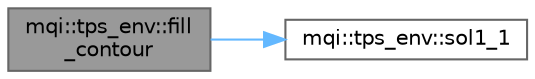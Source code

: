 digraph "mqi::tps_env::fill_contour"
{
 // LATEX_PDF_SIZE
  bgcolor="transparent";
  edge [fontname=Helvetica,fontsize=10,labelfontname=Helvetica,labelfontsize=10];
  node [fontname=Helvetica,fontsize=10,shape=box,height=0.2,width=0.4];
  rankdir="LR";
  Node1 [id="Node000001",label="mqi::tps_env::fill\l_contour",height=0.2,width=0.4,color="gray40", fillcolor="grey60", style="filled", fontcolor="black",tooltip="Fills a volume with a contour, creating a binary mask."];
  Node1 -> Node2 [id="edge1_Node000001_Node000002",color="steelblue1",style="solid",tooltip=" "];
  Node2 [id="Node000002",label="mqi::tps_env::sol1_1",height=0.2,width=0.4,color="grey40", fillcolor="white", style="filled",URL="$classmqi_1_1tps__env.html#a12217174121765900d5b6cecdf1ca2e3",tooltip="A point-in-polygon test to determine if a point is inside a contour."];
}
